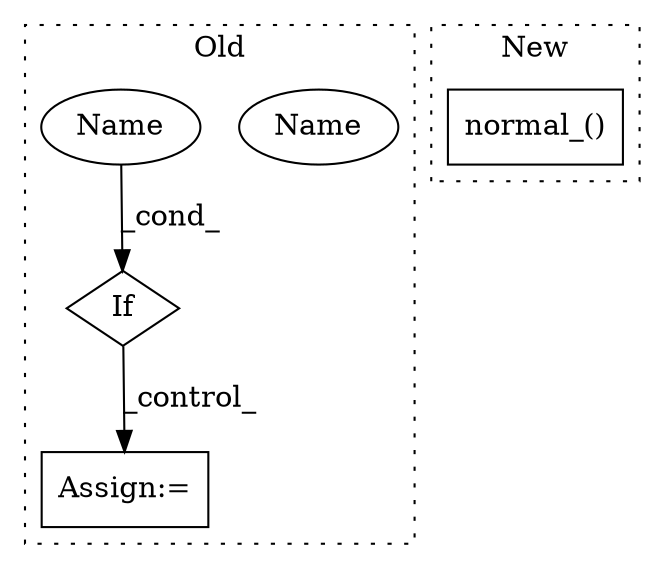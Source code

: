 digraph G {
subgraph cluster0 {
1 [label="If" a="96" s="3481" l="3" shape="diamond"];
3 [label="Name" a="87" s="3484" l="9" shape="ellipse"];
4 [label="Assign:=" a="68" s="3568" l="3" shape="box"];
5 [label="Name" a="87" s="3484" l="9" shape="ellipse"];
label = "Old";
style="dotted";
}
subgraph cluster1 {
2 [label="normal_()" a="75" s="3688" l="29" shape="box"];
label = "New";
style="dotted";
}
1 -> 4 [label="_control_"];
5 -> 1 [label="_cond_"];
}